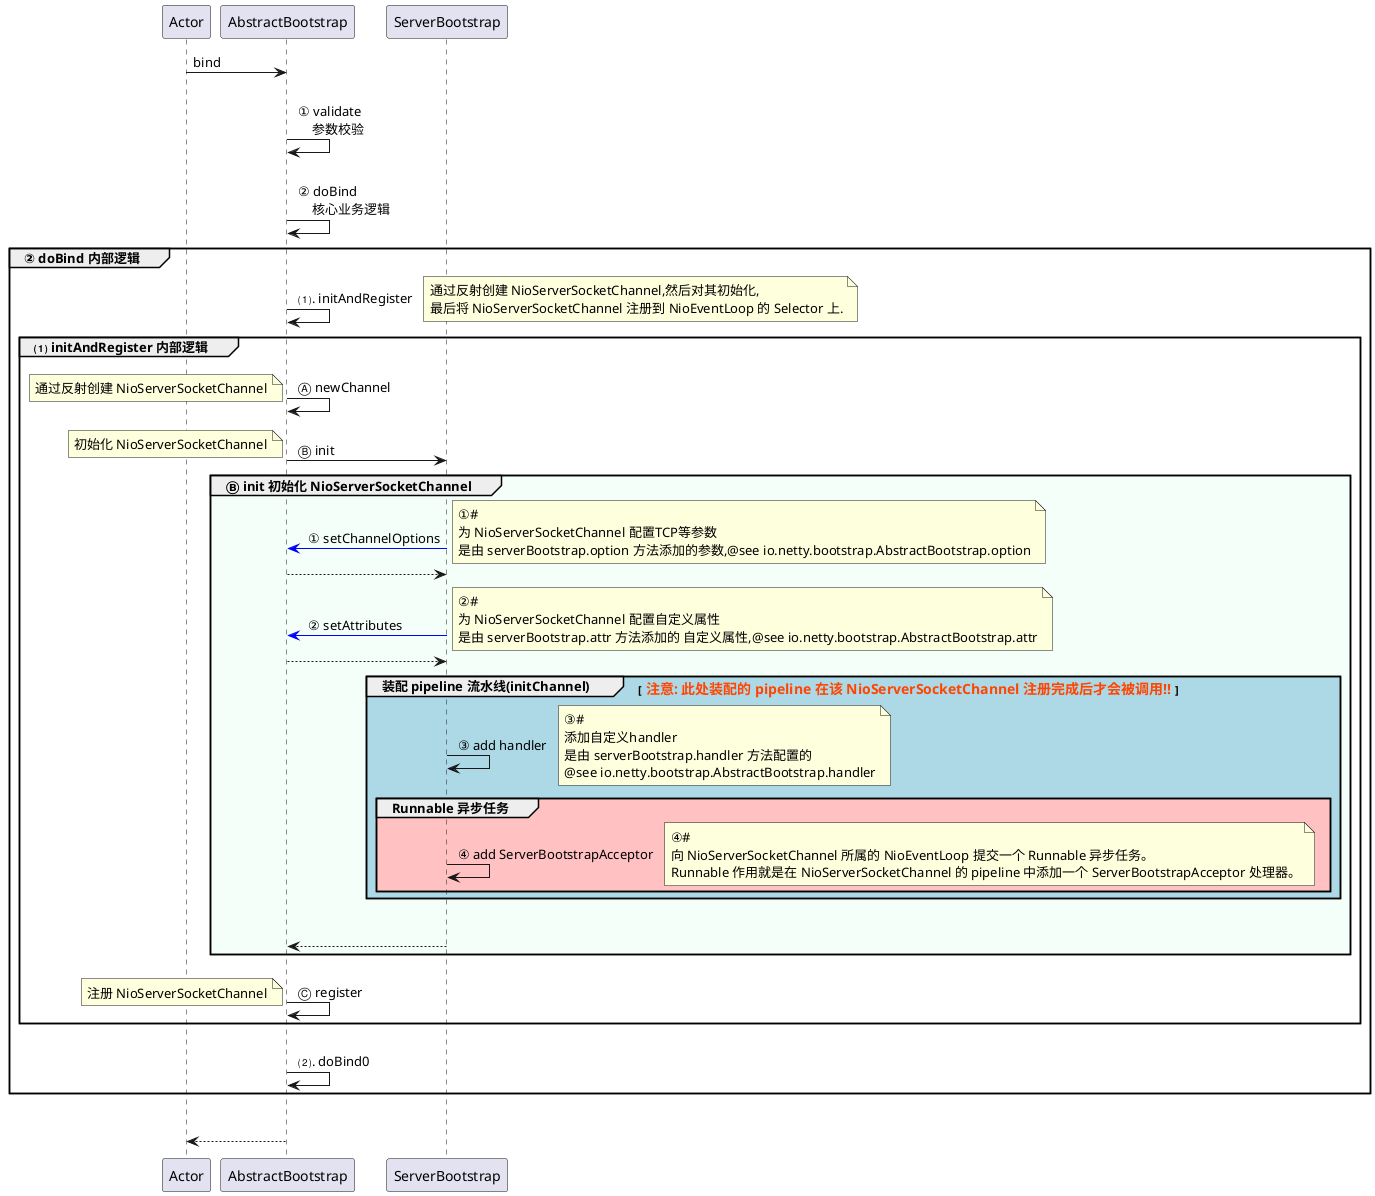 @startuml

'箭头上的文字居中
'skinparam sequenceMessageAlign center

Actor -> AbstractBootstrap: bind

AbstractBootstrap -> AbstractBootstrap: \n ① validate \n     参数校验

AbstractBootstrap -> AbstractBootstrap: \n ② doBind \n     核心业务逻辑

    group ② doBind 内部逻辑

    AbstractBootstrap -> AbstractBootstrap: \n ⑴. initAndRegister
        note right
            通过反射创建 NioServerSocketChannel,然后对其初始化,
            最后将 NioServerSocketChannel 注册到 NioEventLoop 的 Selector 上.
        end note
        group ⑴ initAndRegister 内部逻辑

            AbstractBootstrap -> AbstractBootstrap: \n Ⓐ newChannel
            note left
                通过反射创建 NioServerSocketChannel
            end note

            AbstractBootstrap -> ServerBootstrap: \n Ⓑ init
            note left
                初始化 NioServerSocketChannel
            end note

                group #F5FFFA Ⓑ init 初始化 NioServerSocketChannel

                    ServerBootstrap -[#0000FF]> AbstractBootstrap: \n ① setChannelOptions
                        note right
                            ①#
                            为 NioServerSocketChannel 配置TCP等参数
                            是由 serverBootstrap.option 方法添加的参数,@see io.netty.bootstrap.AbstractBootstrap.option
                        end note
                    AbstractBootstrap --> ServerBootstrap:

                    ServerBootstrap -[#0000FF]> AbstractBootstrap: \n ② setAttributes
                        note right
                            ②#
                            为 NioServerSocketChannel 配置自定义属性
                            是由 serverBootstrap.attr 方法添加的 自定义属性,@see io.netty.bootstrap.AbstractBootstrap.attr
                        end note
                    AbstractBootstrap --> ServerBootstrap

                    group #ADD8E6 装配 pipeline 流水线(initChannel) [<color:#FF4500><size:14> 注意: 此处装配的 pipeline 在该 NioServerSocketChannel 注册完成后才会被调用!! </size></color>]
                        ServerBootstrap -> ServerBootstrap: \n ③ add handler
                            note right
                                ③#
                                添加自定义handler
                                是由 serverBootstrap.handler 方法配置的
                                @see io.netty.bootstrap.AbstractBootstrap.handler
                            end note

                        group #FFC1C1 Runnable 异步任务
                            ServerBootstrap -> ServerBootstrap: \n ④ add ServerBootstrapAcceptor
                                note right
                                    ④#
                                    向 NioServerSocketChannel 所属的 NioEventLoop 提交一个 Runnable 异步任务。
                                    Runnable 作用就是在 NioServerSocketChannel 的 pipeline 中添加一个 ServerBootstrapAcceptor 处理器。
                                end note
                        end
                    end
                    ServerBootstrap --> AbstractBootstrap: \n
                end

            AbstractBootstrap -> AbstractBootstrap: \n Ⓒ register
            note left
                注册 NioServerSocketChannel
            end note

        end

    AbstractBootstrap -> AbstractBootstrap: \n ⑵. doBind0

    end

AbstractBootstrap --> Actor : \n

@enduml